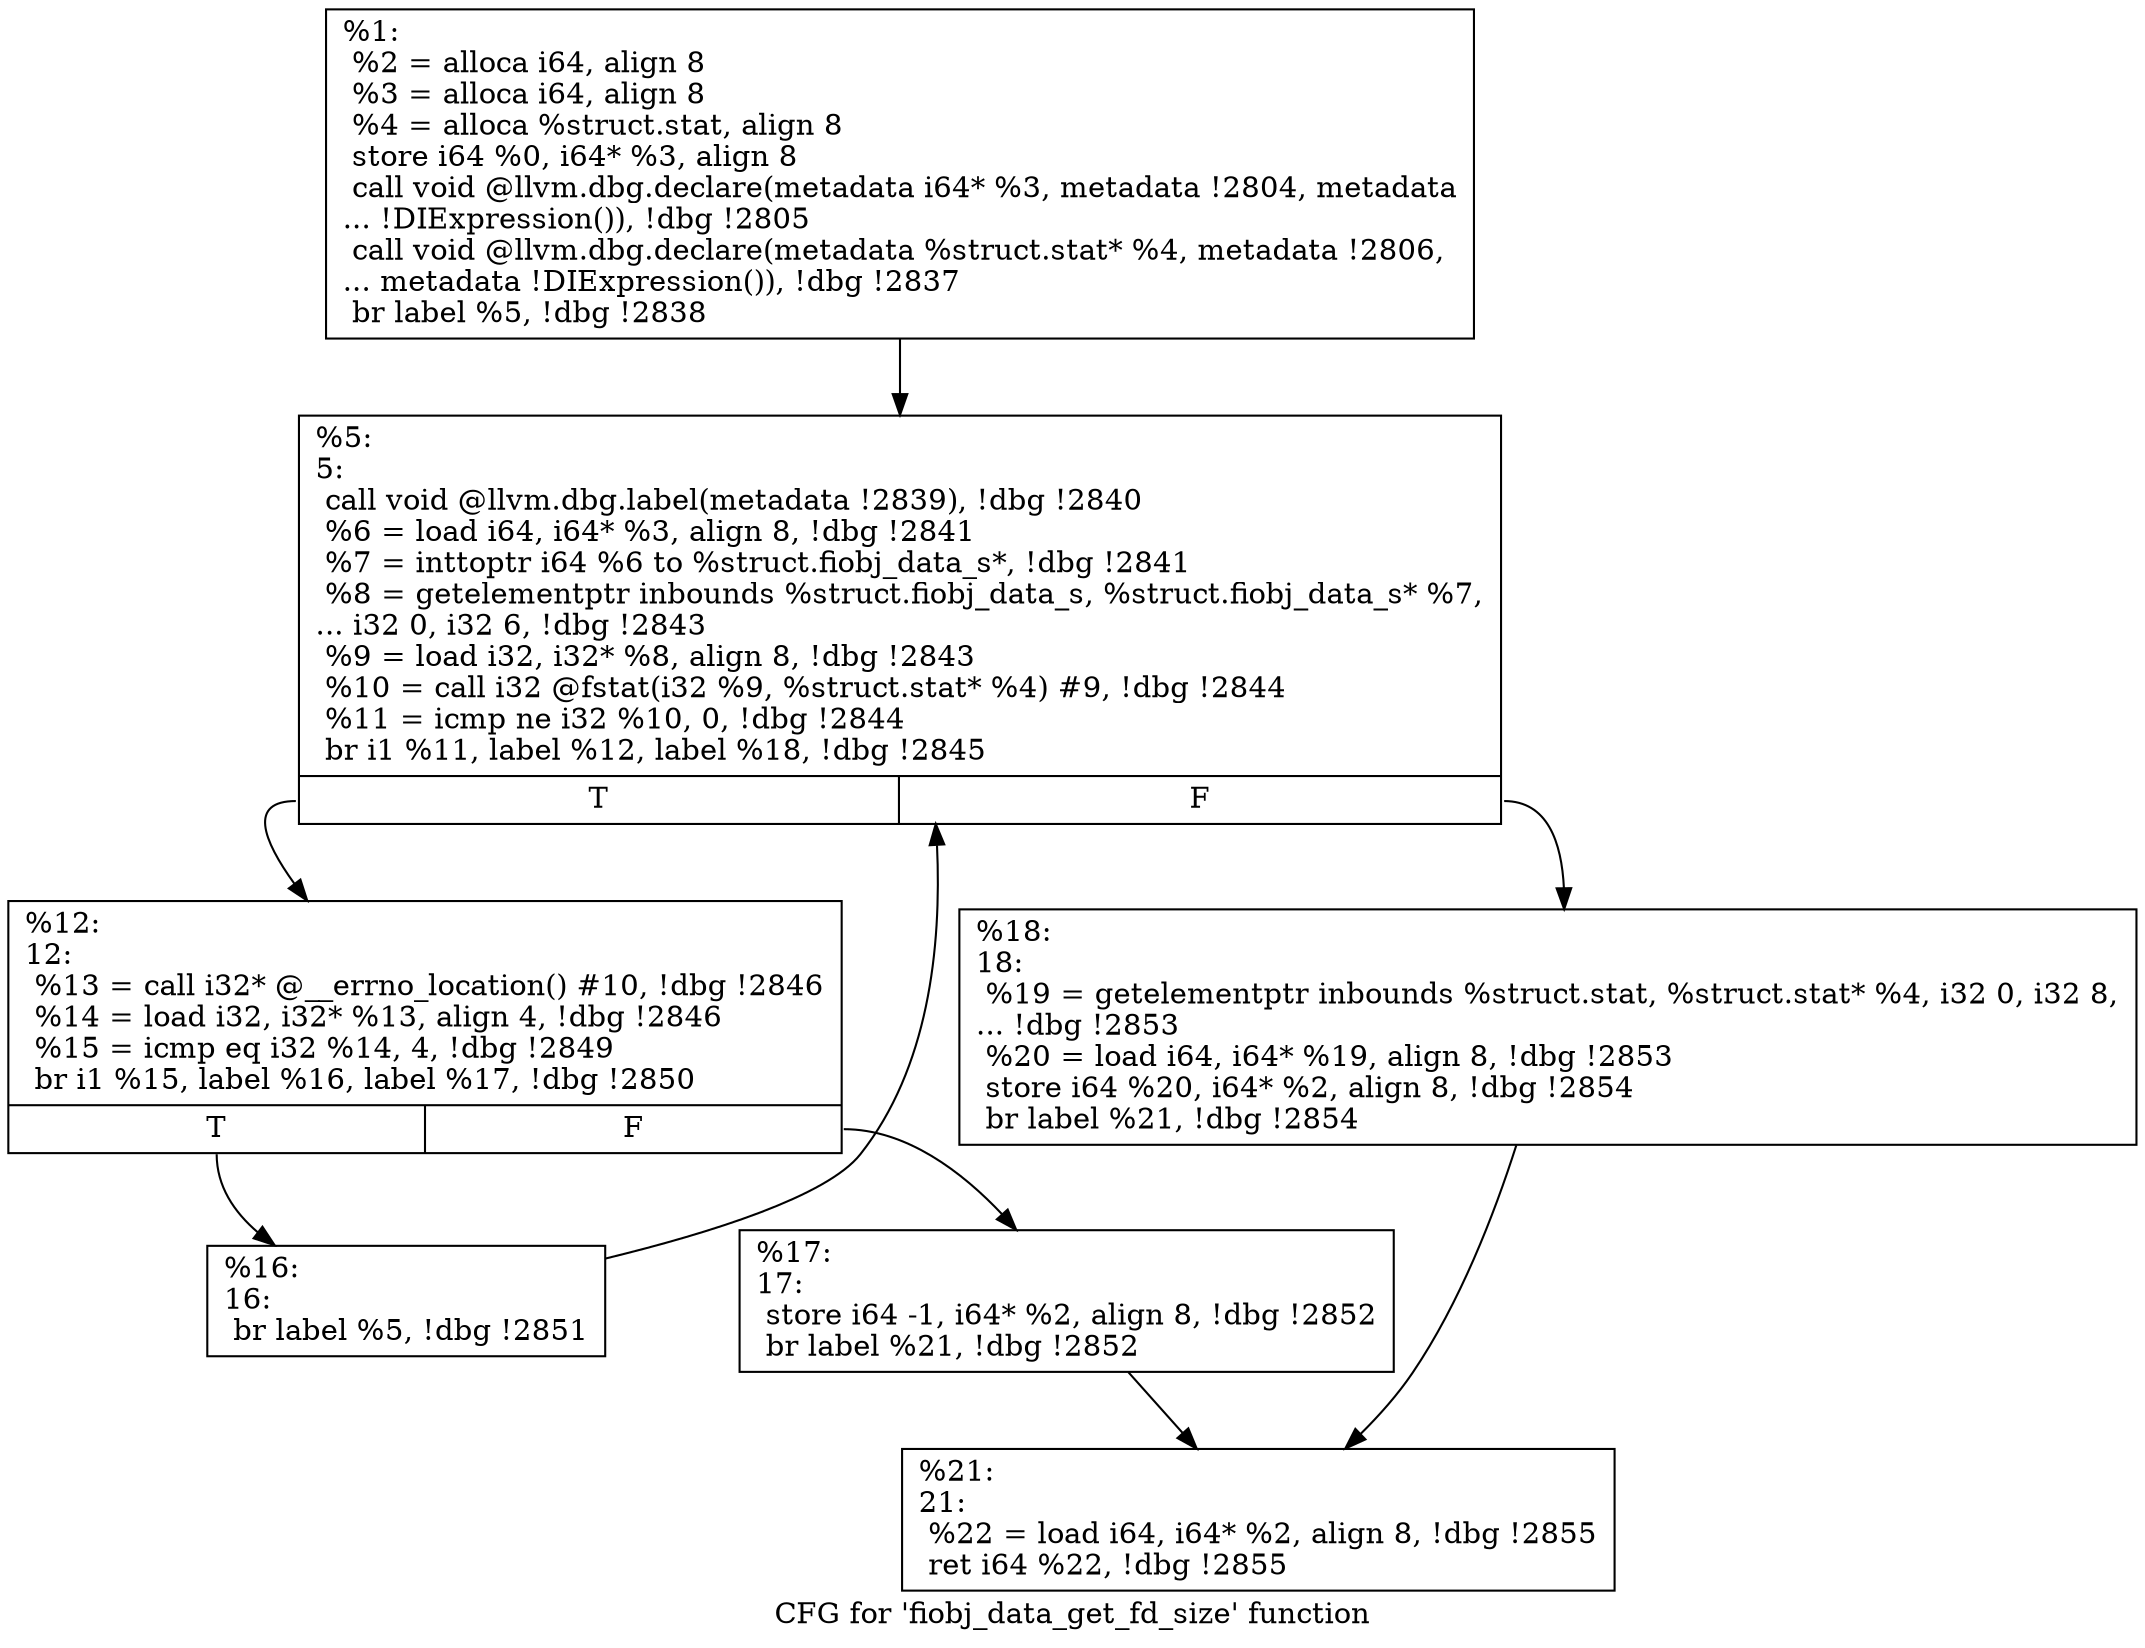 digraph "CFG for 'fiobj_data_get_fd_size' function" {
	label="CFG for 'fiobj_data_get_fd_size' function";

	Node0x556851d71f30 [shape=record,label="{%1:\l  %2 = alloca i64, align 8\l  %3 = alloca i64, align 8\l  %4 = alloca %struct.stat, align 8\l  store i64 %0, i64* %3, align 8\l  call void @llvm.dbg.declare(metadata i64* %3, metadata !2804, metadata\l... !DIExpression()), !dbg !2805\l  call void @llvm.dbg.declare(metadata %struct.stat* %4, metadata !2806,\l... metadata !DIExpression()), !dbg !2837\l  br label %5, !dbg !2838\l}"];
	Node0x556851d71f30 -> Node0x556851d71fc0;
	Node0x556851d71fc0 [shape=record,label="{%5:\l5:                                                \l  call void @llvm.dbg.label(metadata !2839), !dbg !2840\l  %6 = load i64, i64* %3, align 8, !dbg !2841\l  %7 = inttoptr i64 %6 to %struct.fiobj_data_s*, !dbg !2841\l  %8 = getelementptr inbounds %struct.fiobj_data_s, %struct.fiobj_data_s* %7,\l... i32 0, i32 6, !dbg !2843\l  %9 = load i32, i32* %8, align 8, !dbg !2843\l  %10 = call i32 @fstat(i32 %9, %struct.stat* %4) #9, !dbg !2844\l  %11 = icmp ne i32 %10, 0, !dbg !2844\l  br i1 %11, label %12, label %18, !dbg !2845\l|{<s0>T|<s1>F}}"];
	Node0x556851d71fc0:s0 -> Node0x556851d72010;
	Node0x556851d71fc0:s1 -> Node0x556851d72100;
	Node0x556851d72010 [shape=record,label="{%12:\l12:                                               \l  %13 = call i32* @__errno_location() #10, !dbg !2846\l  %14 = load i32, i32* %13, align 4, !dbg !2846\l  %15 = icmp eq i32 %14, 4, !dbg !2849\l  br i1 %15, label %16, label %17, !dbg !2850\l|{<s0>T|<s1>F}}"];
	Node0x556851d72010:s0 -> Node0x556851d72060;
	Node0x556851d72010:s1 -> Node0x556851d720b0;
	Node0x556851d72060 [shape=record,label="{%16:\l16:                                               \l  br label %5, !dbg !2851\l}"];
	Node0x556851d72060 -> Node0x556851d71fc0;
	Node0x556851d720b0 [shape=record,label="{%17:\l17:                                               \l  store i64 -1, i64* %2, align 8, !dbg !2852\l  br label %21, !dbg !2852\l}"];
	Node0x556851d720b0 -> Node0x556851d72150;
	Node0x556851d72100 [shape=record,label="{%18:\l18:                                               \l  %19 = getelementptr inbounds %struct.stat, %struct.stat* %4, i32 0, i32 8,\l... !dbg !2853\l  %20 = load i64, i64* %19, align 8, !dbg !2853\l  store i64 %20, i64* %2, align 8, !dbg !2854\l  br label %21, !dbg !2854\l}"];
	Node0x556851d72100 -> Node0x556851d72150;
	Node0x556851d72150 [shape=record,label="{%21:\l21:                                               \l  %22 = load i64, i64* %2, align 8, !dbg !2855\l  ret i64 %22, !dbg !2855\l}"];
}
